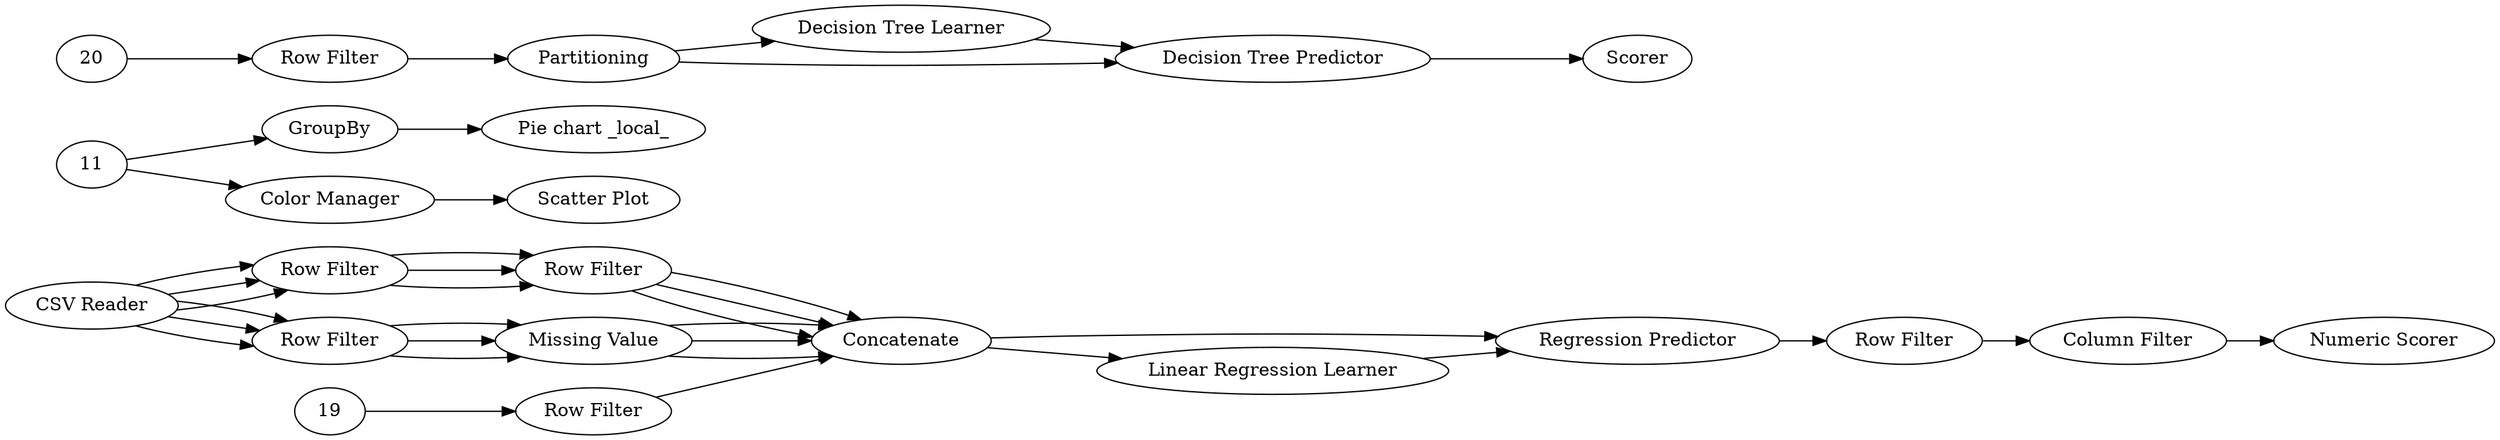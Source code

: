 digraph {
	6 [label=Partitioning]
	7 [label=GroupBy]
	8 [label="Pie chart _local_"]
	9 [label="Scatter Plot"]
	10 [label="Color Manager"]
	1 [label="CSV Reader"]
	2 [label="Row Filter"]
	3 [label="Missing Value"]
	4 [label="Row Filter"]
	5 [label="Row Filter"]
	6 [label=Concatenate]
	13 [label="Numeric Scorer"]
	14 [label="Regression Predictor"]
	15 [label="Linear Regression Learner"]
	16 [label="Row Filter"]
	17 [label="Row Filter"]
	18 [label="Column Filter"]
	1 [label="CSV Reader"]
	2 [label="Row Filter"]
	3 [label="Missing Value"]
	4 [label="Row Filter"]
	5 [label="Row Filter"]
	6 [label=Concatenate]
	1 [label="CSV Reader"]
	2 [label="Row Filter"]
	3 [label="Missing Value"]
	4 [label="Row Filter"]
	5 [label="Row Filter"]
	6 [label=Concatenate]
	21 [label=Partitioning]
	22 [label="Row Filter"]
	28 [label="Decision Tree Learner"]
	29 [label="Decision Tree Predictor"]
	30 [label=Scorer]
	1 -> 2
	1 -> 4
	2 -> 5
	3 -> 6
	4 -> 3
	5 -> 6
	1 -> 2
	1 -> 4
	2 -> 5
	3 -> 6
	4 -> 3
	5 -> 6
	1 -> 2
	1 -> 4
	2 -> 5
	3 -> 6
	4 -> 3
	5 -> 6
	6 -> 14
	6 -> 15
	7 -> 8
	10 -> 9
	11 -> 10
	11 -> 7
	14 -> 17
	15 -> 14
	16 -> 6
	17 -> 18
	18 -> 13
	19 -> 16
	20 -> 22
	21 -> 28
	21 -> 29
	22 -> 21
	28 -> 29
	29 -> 30
	rankdir=LR
}
